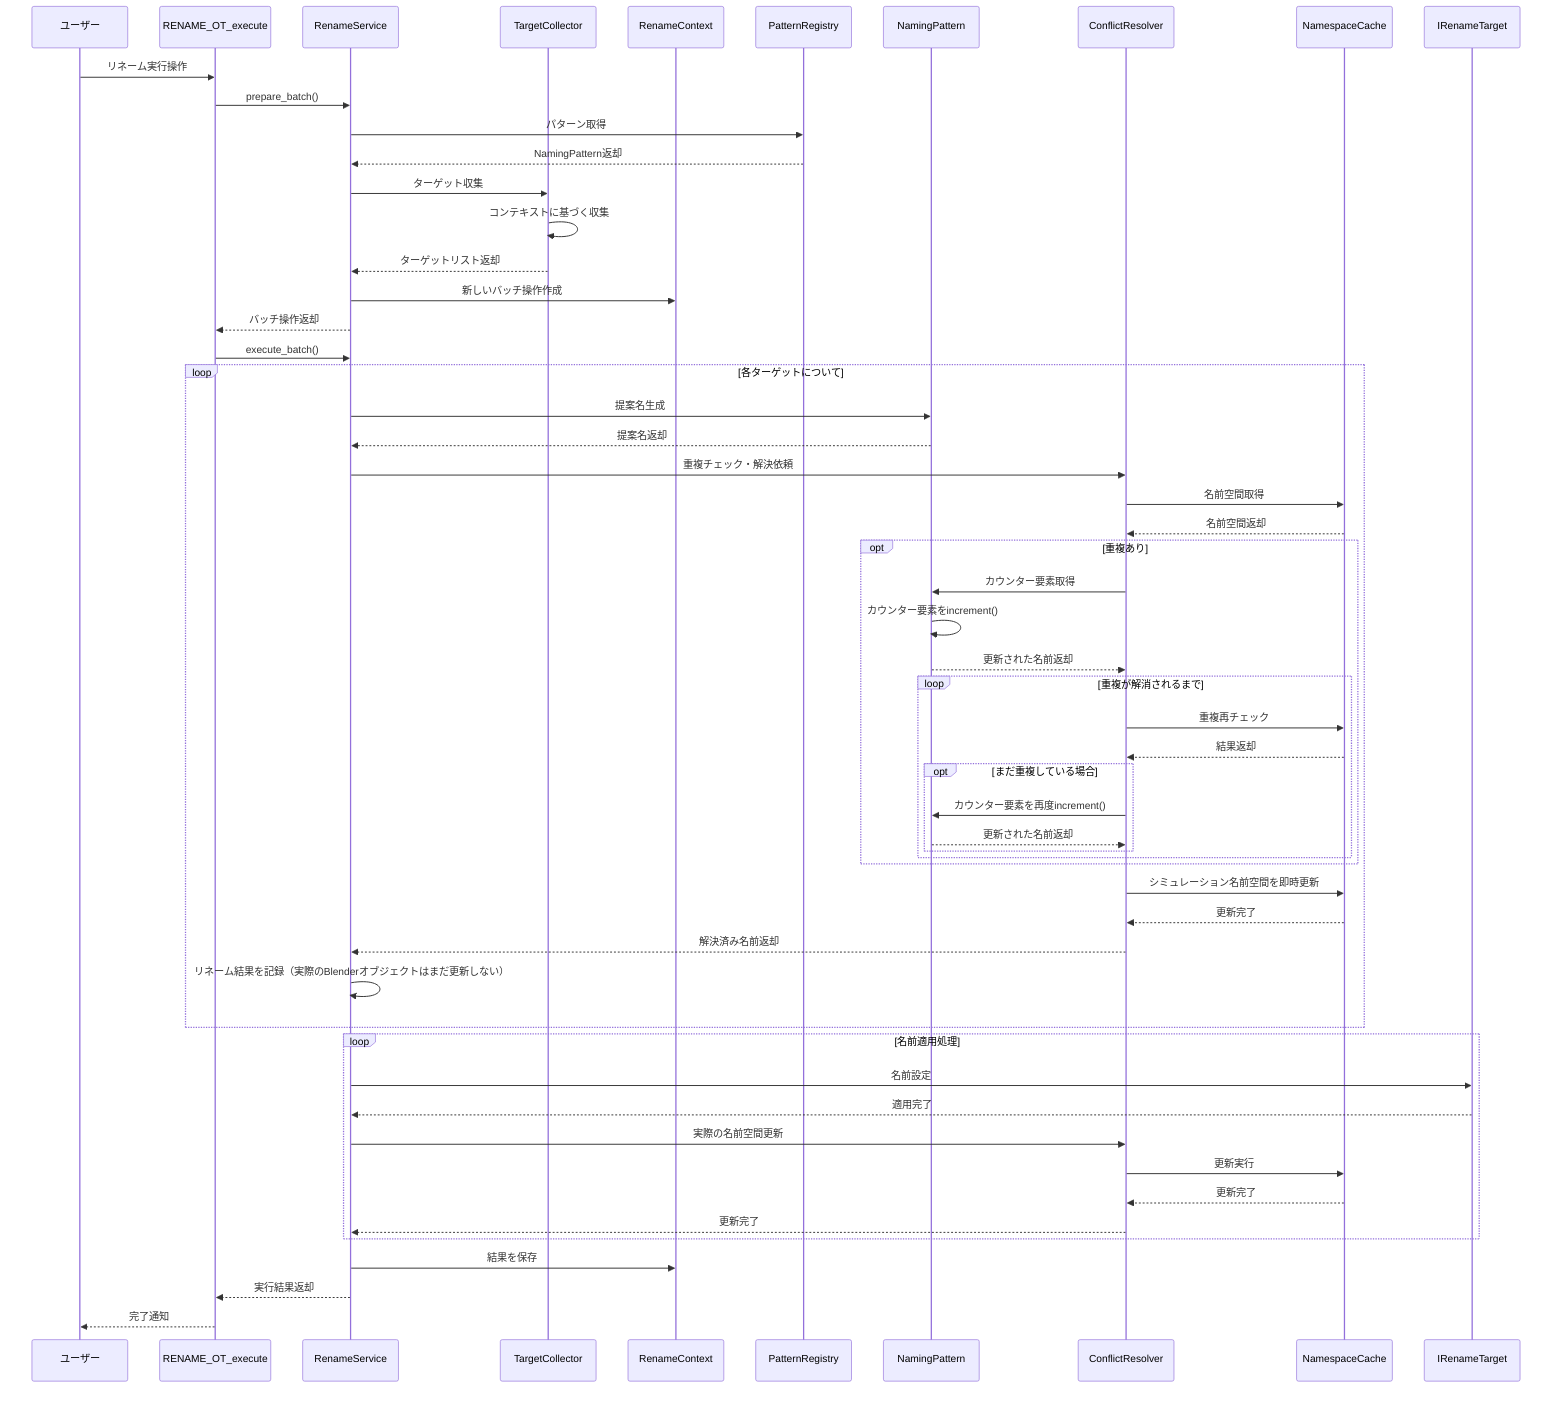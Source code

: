 ---
config:
  layout: elk
  theme: default
  dagre:
    ranksep: 100
    nodesep: 100
    edgesep: 10
    direction: LR
---

sequenceDiagram
    participant ユーザー
    participant RENAME_OT_execute
    participant RenameService
    participant TargetCollector
    participant RenameContext
    participant PatternRegistry
    participant NamingPattern
    participant ConflictResolver
    participant NamespaceCache
    
    ユーザー->>RENAME_OT_execute: リネーム実行操作
    RENAME_OT_execute->>RenameService: prepare_batch()
    
    RenameService->>PatternRegistry: パターン取得
    PatternRegistry-->>RenameService: NamingPattern返却
    
    RenameService->>TargetCollector: ターゲット収集
    TargetCollector->>TargetCollector: コンテキストに基づく収集
    TargetCollector-->>RenameService: ターゲットリスト返却
    
    RenameService->>RenameContext: 新しいバッチ操作作成
    RenameService-->>RENAME_OT_execute: バッチ操作返却
    
    RENAME_OT_execute->>RenameService: execute_batch()
    
    loop 各ターゲットについて
        RenameService->>NamingPattern: 提案名生成
        NamingPattern-->>RenameService: 提案名返却
        
        RenameService->>ConflictResolver: 重複チェック・解決依頼
        ConflictResolver->>NamespaceCache: 名前空間取得
        NamespaceCache-->>ConflictResolver: 名前空間返却
        
        opt 重複あり
            ConflictResolver->>NamingPattern: カウンター要素取得
            NamingPattern->>NamingPattern: カウンター要素をincrement()
            NamingPattern-->>ConflictResolver: 更新された名前返却
            
            loop 重複が解消されるまで
                ConflictResolver->>NamespaceCache: 重複再チェック
                NamespaceCache-->>ConflictResolver: 結果返却
                
                opt まだ重複している場合
                    ConflictResolver->>NamingPattern: カウンター要素を再度increment()
                    NamingPattern-->>ConflictResolver: 更新された名前返却
                end
            end
        end
        
        ConflictResolver->>NamespaceCache: シミュレーション名前空間を即時更新
        NamespaceCache-->>ConflictResolver: 更新完了
        ConflictResolver-->>RenameService: 解決済み名前返却
        
        RenameService->>RenameService: リネーム結果を記録（実際のBlenderオブジェクトはまだ更新しない）
    end
    
    loop 名前適用処理
        RenameService->>IRenameTarget: 名前設定
        IRenameTarget-->>RenameService: 適用完了
        
        RenameService->>ConflictResolver: 実際の名前空間更新
        ConflictResolver->>NamespaceCache: 更新実行
        NamespaceCache-->>ConflictResolver: 更新完了
        ConflictResolver-->>RenameService: 更新完了
    end
    
    RenameService->>RenameContext: 結果を保存
    RenameService-->>RENAME_OT_execute: 実行結果返却
    RENAME_OT_execute-->>ユーザー: 完了通知